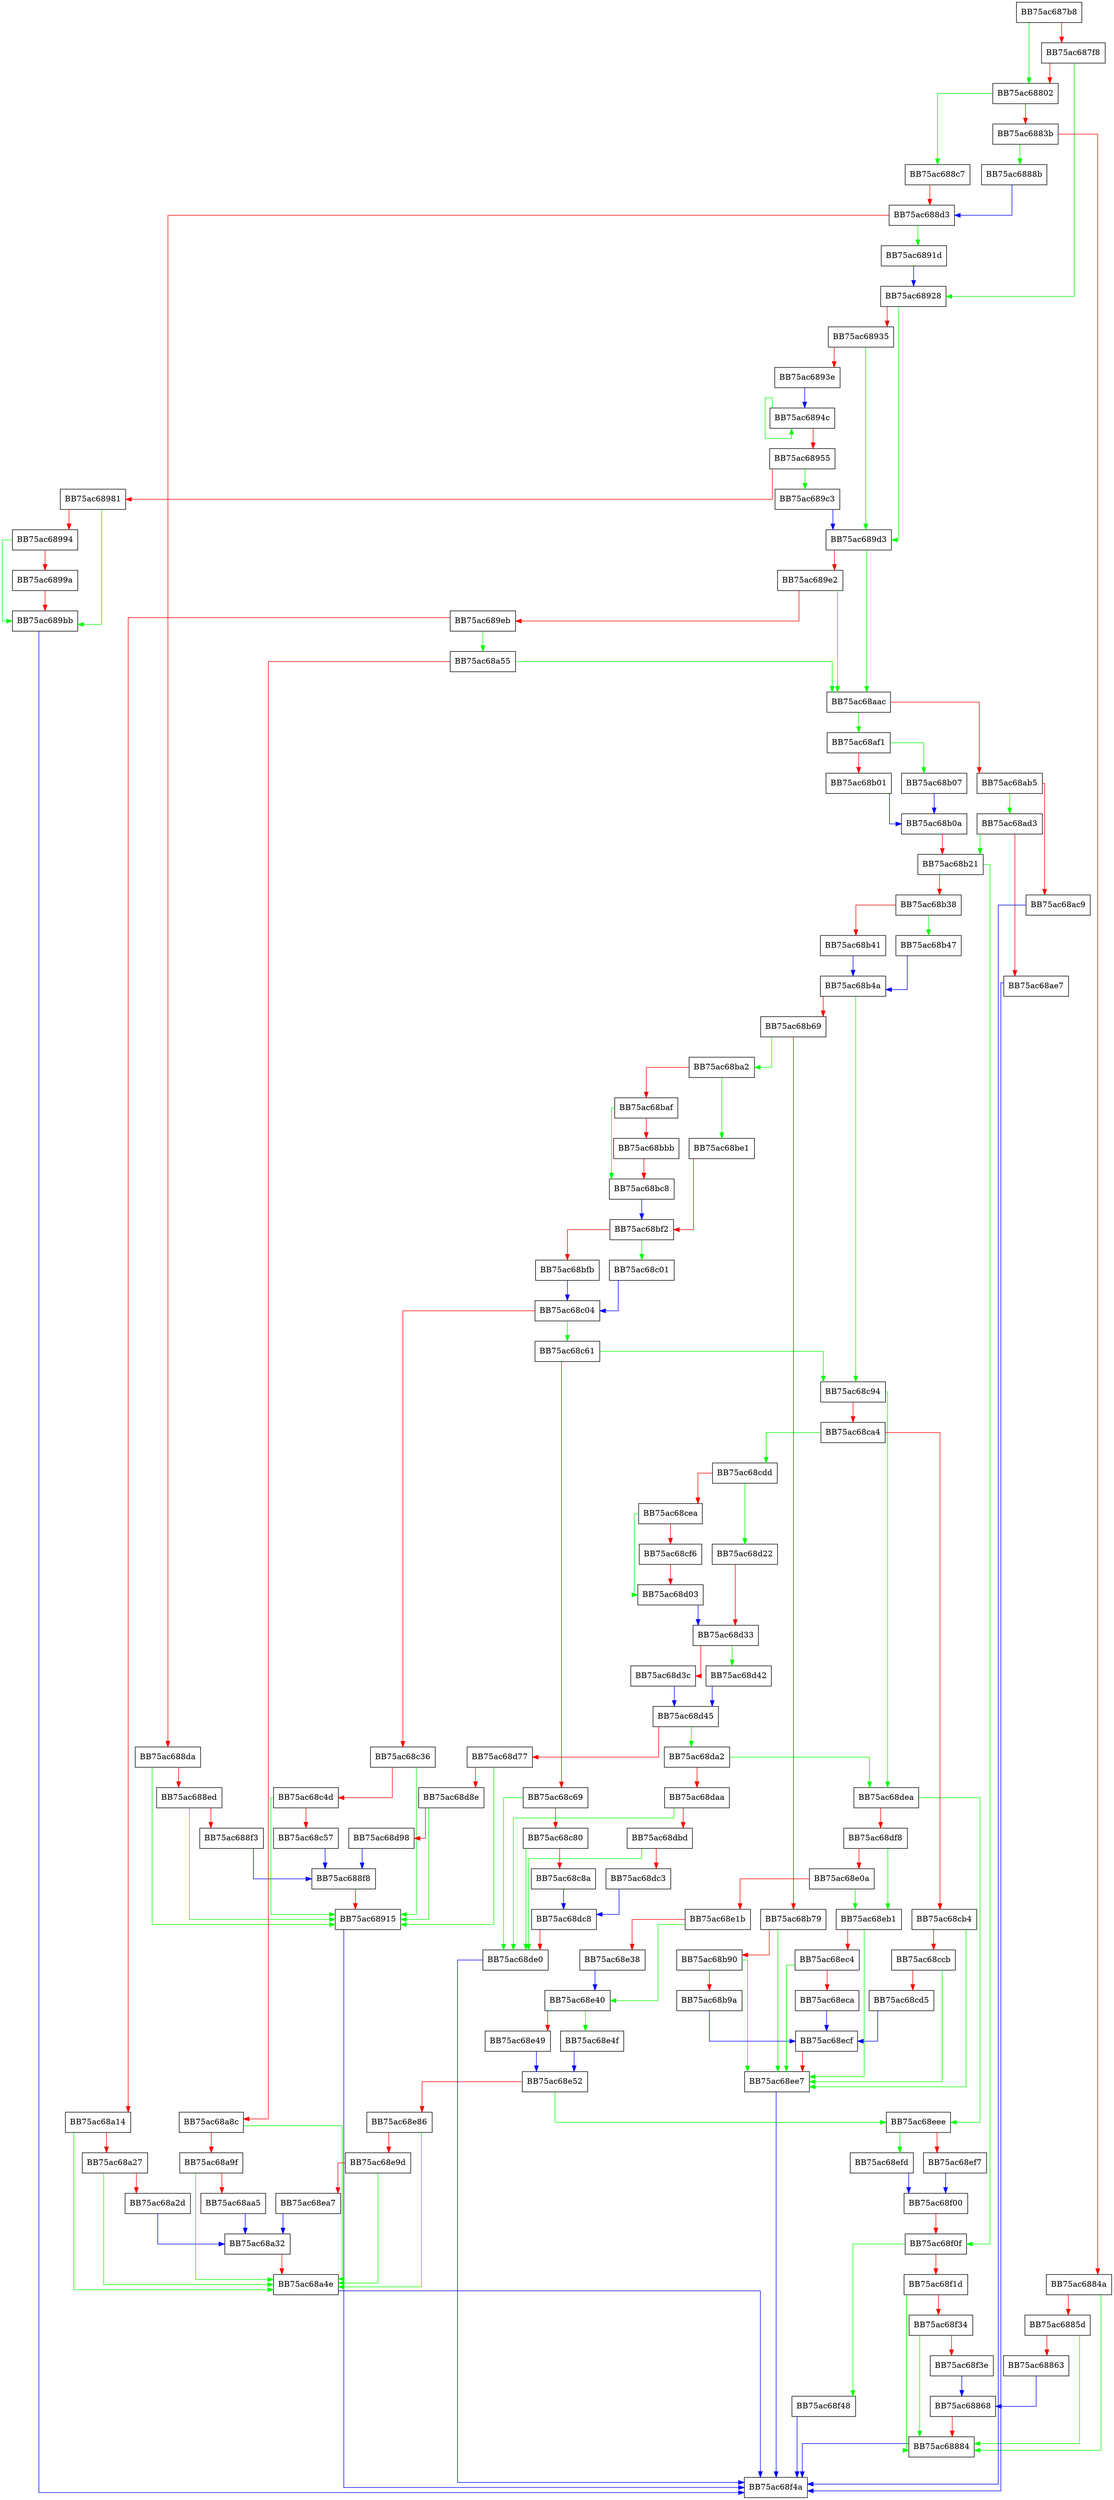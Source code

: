 digraph RemoveFileHelper {
  node [shape="box"];
  graph [splines=ortho];
  BB75ac687b8 -> BB75ac68802 [color="green"];
  BB75ac687b8 -> BB75ac687f8 [color="red"];
  BB75ac687f8 -> BB75ac68928 [color="green"];
  BB75ac687f8 -> BB75ac68802 [color="red"];
  BB75ac68802 -> BB75ac688c7 [color="green"];
  BB75ac68802 -> BB75ac6883b [color="red"];
  BB75ac6883b -> BB75ac6888b [color="green"];
  BB75ac6883b -> BB75ac6884a [color="red"];
  BB75ac6884a -> BB75ac68884 [color="green"];
  BB75ac6884a -> BB75ac6885d [color="red"];
  BB75ac6885d -> BB75ac68884 [color="green"];
  BB75ac6885d -> BB75ac68863 [color="red"];
  BB75ac68863 -> BB75ac68868 [color="blue"];
  BB75ac68868 -> BB75ac68884 [color="red"];
  BB75ac68884 -> BB75ac68f4a [color="blue"];
  BB75ac6888b -> BB75ac688d3 [color="blue"];
  BB75ac688c7 -> BB75ac688d3 [color="red"];
  BB75ac688d3 -> BB75ac6891d [color="green"];
  BB75ac688d3 -> BB75ac688da [color="red"];
  BB75ac688da -> BB75ac68915 [color="green"];
  BB75ac688da -> BB75ac688ed [color="red"];
  BB75ac688ed -> BB75ac68915 [color="green"];
  BB75ac688ed -> BB75ac688f3 [color="red"];
  BB75ac688f3 -> BB75ac688f8 [color="blue"];
  BB75ac688f8 -> BB75ac68915 [color="red"];
  BB75ac68915 -> BB75ac68f4a [color="blue"];
  BB75ac6891d -> BB75ac68928 [color="blue"];
  BB75ac68928 -> BB75ac689d3 [color="green"];
  BB75ac68928 -> BB75ac68935 [color="red"];
  BB75ac68935 -> BB75ac689d3 [color="green"];
  BB75ac68935 -> BB75ac6893e [color="red"];
  BB75ac6893e -> BB75ac6894c [color="blue"];
  BB75ac6894c -> BB75ac6894c [color="green"];
  BB75ac6894c -> BB75ac68955 [color="red"];
  BB75ac68955 -> BB75ac689c3 [color="green"];
  BB75ac68955 -> BB75ac68981 [color="red"];
  BB75ac68981 -> BB75ac689bb [color="green"];
  BB75ac68981 -> BB75ac68994 [color="red"];
  BB75ac68994 -> BB75ac689bb [color="green"];
  BB75ac68994 -> BB75ac6899a [color="red"];
  BB75ac6899a -> BB75ac689bb [color="red"];
  BB75ac689bb -> BB75ac68f4a [color="blue"];
  BB75ac689c3 -> BB75ac689d3 [color="blue"];
  BB75ac689d3 -> BB75ac68aac [color="green"];
  BB75ac689d3 -> BB75ac689e2 [color="red"];
  BB75ac689e2 -> BB75ac68aac [color="green"];
  BB75ac689e2 -> BB75ac689eb [color="red"];
  BB75ac689eb -> BB75ac68a55 [color="green"];
  BB75ac689eb -> BB75ac68a14 [color="red"];
  BB75ac68a14 -> BB75ac68a4e [color="green"];
  BB75ac68a14 -> BB75ac68a27 [color="red"];
  BB75ac68a27 -> BB75ac68a4e [color="green"];
  BB75ac68a27 -> BB75ac68a2d [color="red"];
  BB75ac68a2d -> BB75ac68a32 [color="blue"];
  BB75ac68a32 -> BB75ac68a4e [color="red"];
  BB75ac68a4e -> BB75ac68f4a [color="blue"];
  BB75ac68a55 -> BB75ac68aac [color="green"];
  BB75ac68a55 -> BB75ac68a8c [color="red"];
  BB75ac68a8c -> BB75ac68a4e [color="green"];
  BB75ac68a8c -> BB75ac68a9f [color="red"];
  BB75ac68a9f -> BB75ac68a4e [color="green"];
  BB75ac68a9f -> BB75ac68aa5 [color="red"];
  BB75ac68aa5 -> BB75ac68a32 [color="blue"];
  BB75ac68aac -> BB75ac68af1 [color="green"];
  BB75ac68aac -> BB75ac68ab5 [color="red"];
  BB75ac68ab5 -> BB75ac68ad3 [color="green"];
  BB75ac68ab5 -> BB75ac68ac9 [color="red"];
  BB75ac68ac9 -> BB75ac68f4a [color="blue"];
  BB75ac68ad3 -> BB75ac68b21 [color="green"];
  BB75ac68ad3 -> BB75ac68ae7 [color="red"];
  BB75ac68ae7 -> BB75ac68f4a [color="blue"];
  BB75ac68af1 -> BB75ac68b07 [color="green"];
  BB75ac68af1 -> BB75ac68b01 [color="red"];
  BB75ac68b01 -> BB75ac68b0a [color="blue"];
  BB75ac68b07 -> BB75ac68b0a [color="blue"];
  BB75ac68b0a -> BB75ac68b21 [color="red"];
  BB75ac68b21 -> BB75ac68f0f [color="green"];
  BB75ac68b21 -> BB75ac68b38 [color="red"];
  BB75ac68b38 -> BB75ac68b47 [color="green"];
  BB75ac68b38 -> BB75ac68b41 [color="red"];
  BB75ac68b41 -> BB75ac68b4a [color="blue"];
  BB75ac68b47 -> BB75ac68b4a [color="blue"];
  BB75ac68b4a -> BB75ac68c94 [color="green"];
  BB75ac68b4a -> BB75ac68b69 [color="red"];
  BB75ac68b69 -> BB75ac68ba2 [color="green"];
  BB75ac68b69 -> BB75ac68b79 [color="red"];
  BB75ac68b79 -> BB75ac68ee7 [color="green"];
  BB75ac68b79 -> BB75ac68b90 [color="red"];
  BB75ac68b90 -> BB75ac68ee7 [color="green"];
  BB75ac68b90 -> BB75ac68b9a [color="red"];
  BB75ac68b9a -> BB75ac68ecf [color="blue"];
  BB75ac68ba2 -> BB75ac68be1 [color="green"];
  BB75ac68ba2 -> BB75ac68baf [color="red"];
  BB75ac68baf -> BB75ac68bc8 [color="green"];
  BB75ac68baf -> BB75ac68bbb [color="red"];
  BB75ac68bbb -> BB75ac68bc8 [color="red"];
  BB75ac68bc8 -> BB75ac68bf2 [color="blue"];
  BB75ac68be1 -> BB75ac68bf2 [color="red"];
  BB75ac68bf2 -> BB75ac68c01 [color="green"];
  BB75ac68bf2 -> BB75ac68bfb [color="red"];
  BB75ac68bfb -> BB75ac68c04 [color="blue"];
  BB75ac68c01 -> BB75ac68c04 [color="blue"];
  BB75ac68c04 -> BB75ac68c61 [color="green"];
  BB75ac68c04 -> BB75ac68c36 [color="red"];
  BB75ac68c36 -> BB75ac68915 [color="green"];
  BB75ac68c36 -> BB75ac68c4d [color="red"];
  BB75ac68c4d -> BB75ac68915 [color="green"];
  BB75ac68c4d -> BB75ac68c57 [color="red"];
  BB75ac68c57 -> BB75ac688f8 [color="blue"];
  BB75ac68c61 -> BB75ac68c94 [color="green"];
  BB75ac68c61 -> BB75ac68c69 [color="red"];
  BB75ac68c69 -> BB75ac68de0 [color="green"];
  BB75ac68c69 -> BB75ac68c80 [color="red"];
  BB75ac68c80 -> BB75ac68de0 [color="green"];
  BB75ac68c80 -> BB75ac68c8a [color="red"];
  BB75ac68c8a -> BB75ac68dc8 [color="blue"];
  BB75ac68c94 -> BB75ac68dea [color="green"];
  BB75ac68c94 -> BB75ac68ca4 [color="red"];
  BB75ac68ca4 -> BB75ac68cdd [color="green"];
  BB75ac68ca4 -> BB75ac68cb4 [color="red"];
  BB75ac68cb4 -> BB75ac68ee7 [color="green"];
  BB75ac68cb4 -> BB75ac68ccb [color="red"];
  BB75ac68ccb -> BB75ac68ee7 [color="green"];
  BB75ac68ccb -> BB75ac68cd5 [color="red"];
  BB75ac68cd5 -> BB75ac68ecf [color="blue"];
  BB75ac68cdd -> BB75ac68d22 [color="green"];
  BB75ac68cdd -> BB75ac68cea [color="red"];
  BB75ac68cea -> BB75ac68d03 [color="green"];
  BB75ac68cea -> BB75ac68cf6 [color="red"];
  BB75ac68cf6 -> BB75ac68d03 [color="red"];
  BB75ac68d03 -> BB75ac68d33 [color="blue"];
  BB75ac68d22 -> BB75ac68d33 [color="red"];
  BB75ac68d33 -> BB75ac68d42 [color="green"];
  BB75ac68d33 -> BB75ac68d3c [color="red"];
  BB75ac68d3c -> BB75ac68d45 [color="blue"];
  BB75ac68d42 -> BB75ac68d45 [color="blue"];
  BB75ac68d45 -> BB75ac68da2 [color="green"];
  BB75ac68d45 -> BB75ac68d77 [color="red"];
  BB75ac68d77 -> BB75ac68915 [color="green"];
  BB75ac68d77 -> BB75ac68d8e [color="red"];
  BB75ac68d8e -> BB75ac68915 [color="green"];
  BB75ac68d8e -> BB75ac68d98 [color="red"];
  BB75ac68d98 -> BB75ac688f8 [color="blue"];
  BB75ac68da2 -> BB75ac68dea [color="green"];
  BB75ac68da2 -> BB75ac68daa [color="red"];
  BB75ac68daa -> BB75ac68de0 [color="green"];
  BB75ac68daa -> BB75ac68dbd [color="red"];
  BB75ac68dbd -> BB75ac68de0 [color="green"];
  BB75ac68dbd -> BB75ac68dc3 [color="red"];
  BB75ac68dc3 -> BB75ac68dc8 [color="blue"];
  BB75ac68dc8 -> BB75ac68de0 [color="red"];
  BB75ac68de0 -> BB75ac68f4a [color="blue"];
  BB75ac68dea -> BB75ac68eee [color="green"];
  BB75ac68dea -> BB75ac68df8 [color="red"];
  BB75ac68df8 -> BB75ac68eb1 [color="green"];
  BB75ac68df8 -> BB75ac68e0a [color="red"];
  BB75ac68e0a -> BB75ac68eb1 [color="green"];
  BB75ac68e0a -> BB75ac68e1b [color="red"];
  BB75ac68e1b -> BB75ac68e40 [color="green"];
  BB75ac68e1b -> BB75ac68e38 [color="red"];
  BB75ac68e38 -> BB75ac68e40 [color="blue"];
  BB75ac68e40 -> BB75ac68e4f [color="green"];
  BB75ac68e40 -> BB75ac68e49 [color="red"];
  BB75ac68e49 -> BB75ac68e52 [color="blue"];
  BB75ac68e4f -> BB75ac68e52 [color="blue"];
  BB75ac68e52 -> BB75ac68eee [color="green"];
  BB75ac68e52 -> BB75ac68e86 [color="red"];
  BB75ac68e86 -> BB75ac68a4e [color="green"];
  BB75ac68e86 -> BB75ac68e9d [color="red"];
  BB75ac68e9d -> BB75ac68a4e [color="green"];
  BB75ac68e9d -> BB75ac68ea7 [color="red"];
  BB75ac68ea7 -> BB75ac68a32 [color="blue"];
  BB75ac68eb1 -> BB75ac68ee7 [color="green"];
  BB75ac68eb1 -> BB75ac68ec4 [color="red"];
  BB75ac68ec4 -> BB75ac68ee7 [color="green"];
  BB75ac68ec4 -> BB75ac68eca [color="red"];
  BB75ac68eca -> BB75ac68ecf [color="blue"];
  BB75ac68ecf -> BB75ac68ee7 [color="red"];
  BB75ac68ee7 -> BB75ac68f4a [color="blue"];
  BB75ac68eee -> BB75ac68efd [color="green"];
  BB75ac68eee -> BB75ac68ef7 [color="red"];
  BB75ac68ef7 -> BB75ac68f00 [color="blue"];
  BB75ac68efd -> BB75ac68f00 [color="blue"];
  BB75ac68f00 -> BB75ac68f0f [color="red"];
  BB75ac68f0f -> BB75ac68f48 [color="green"];
  BB75ac68f0f -> BB75ac68f1d [color="red"];
  BB75ac68f1d -> BB75ac68884 [color="green"];
  BB75ac68f1d -> BB75ac68f34 [color="red"];
  BB75ac68f34 -> BB75ac68884 [color="green"];
  BB75ac68f34 -> BB75ac68f3e [color="red"];
  BB75ac68f3e -> BB75ac68868 [color="blue"];
  BB75ac68f48 -> BB75ac68f4a [color="blue"];
}